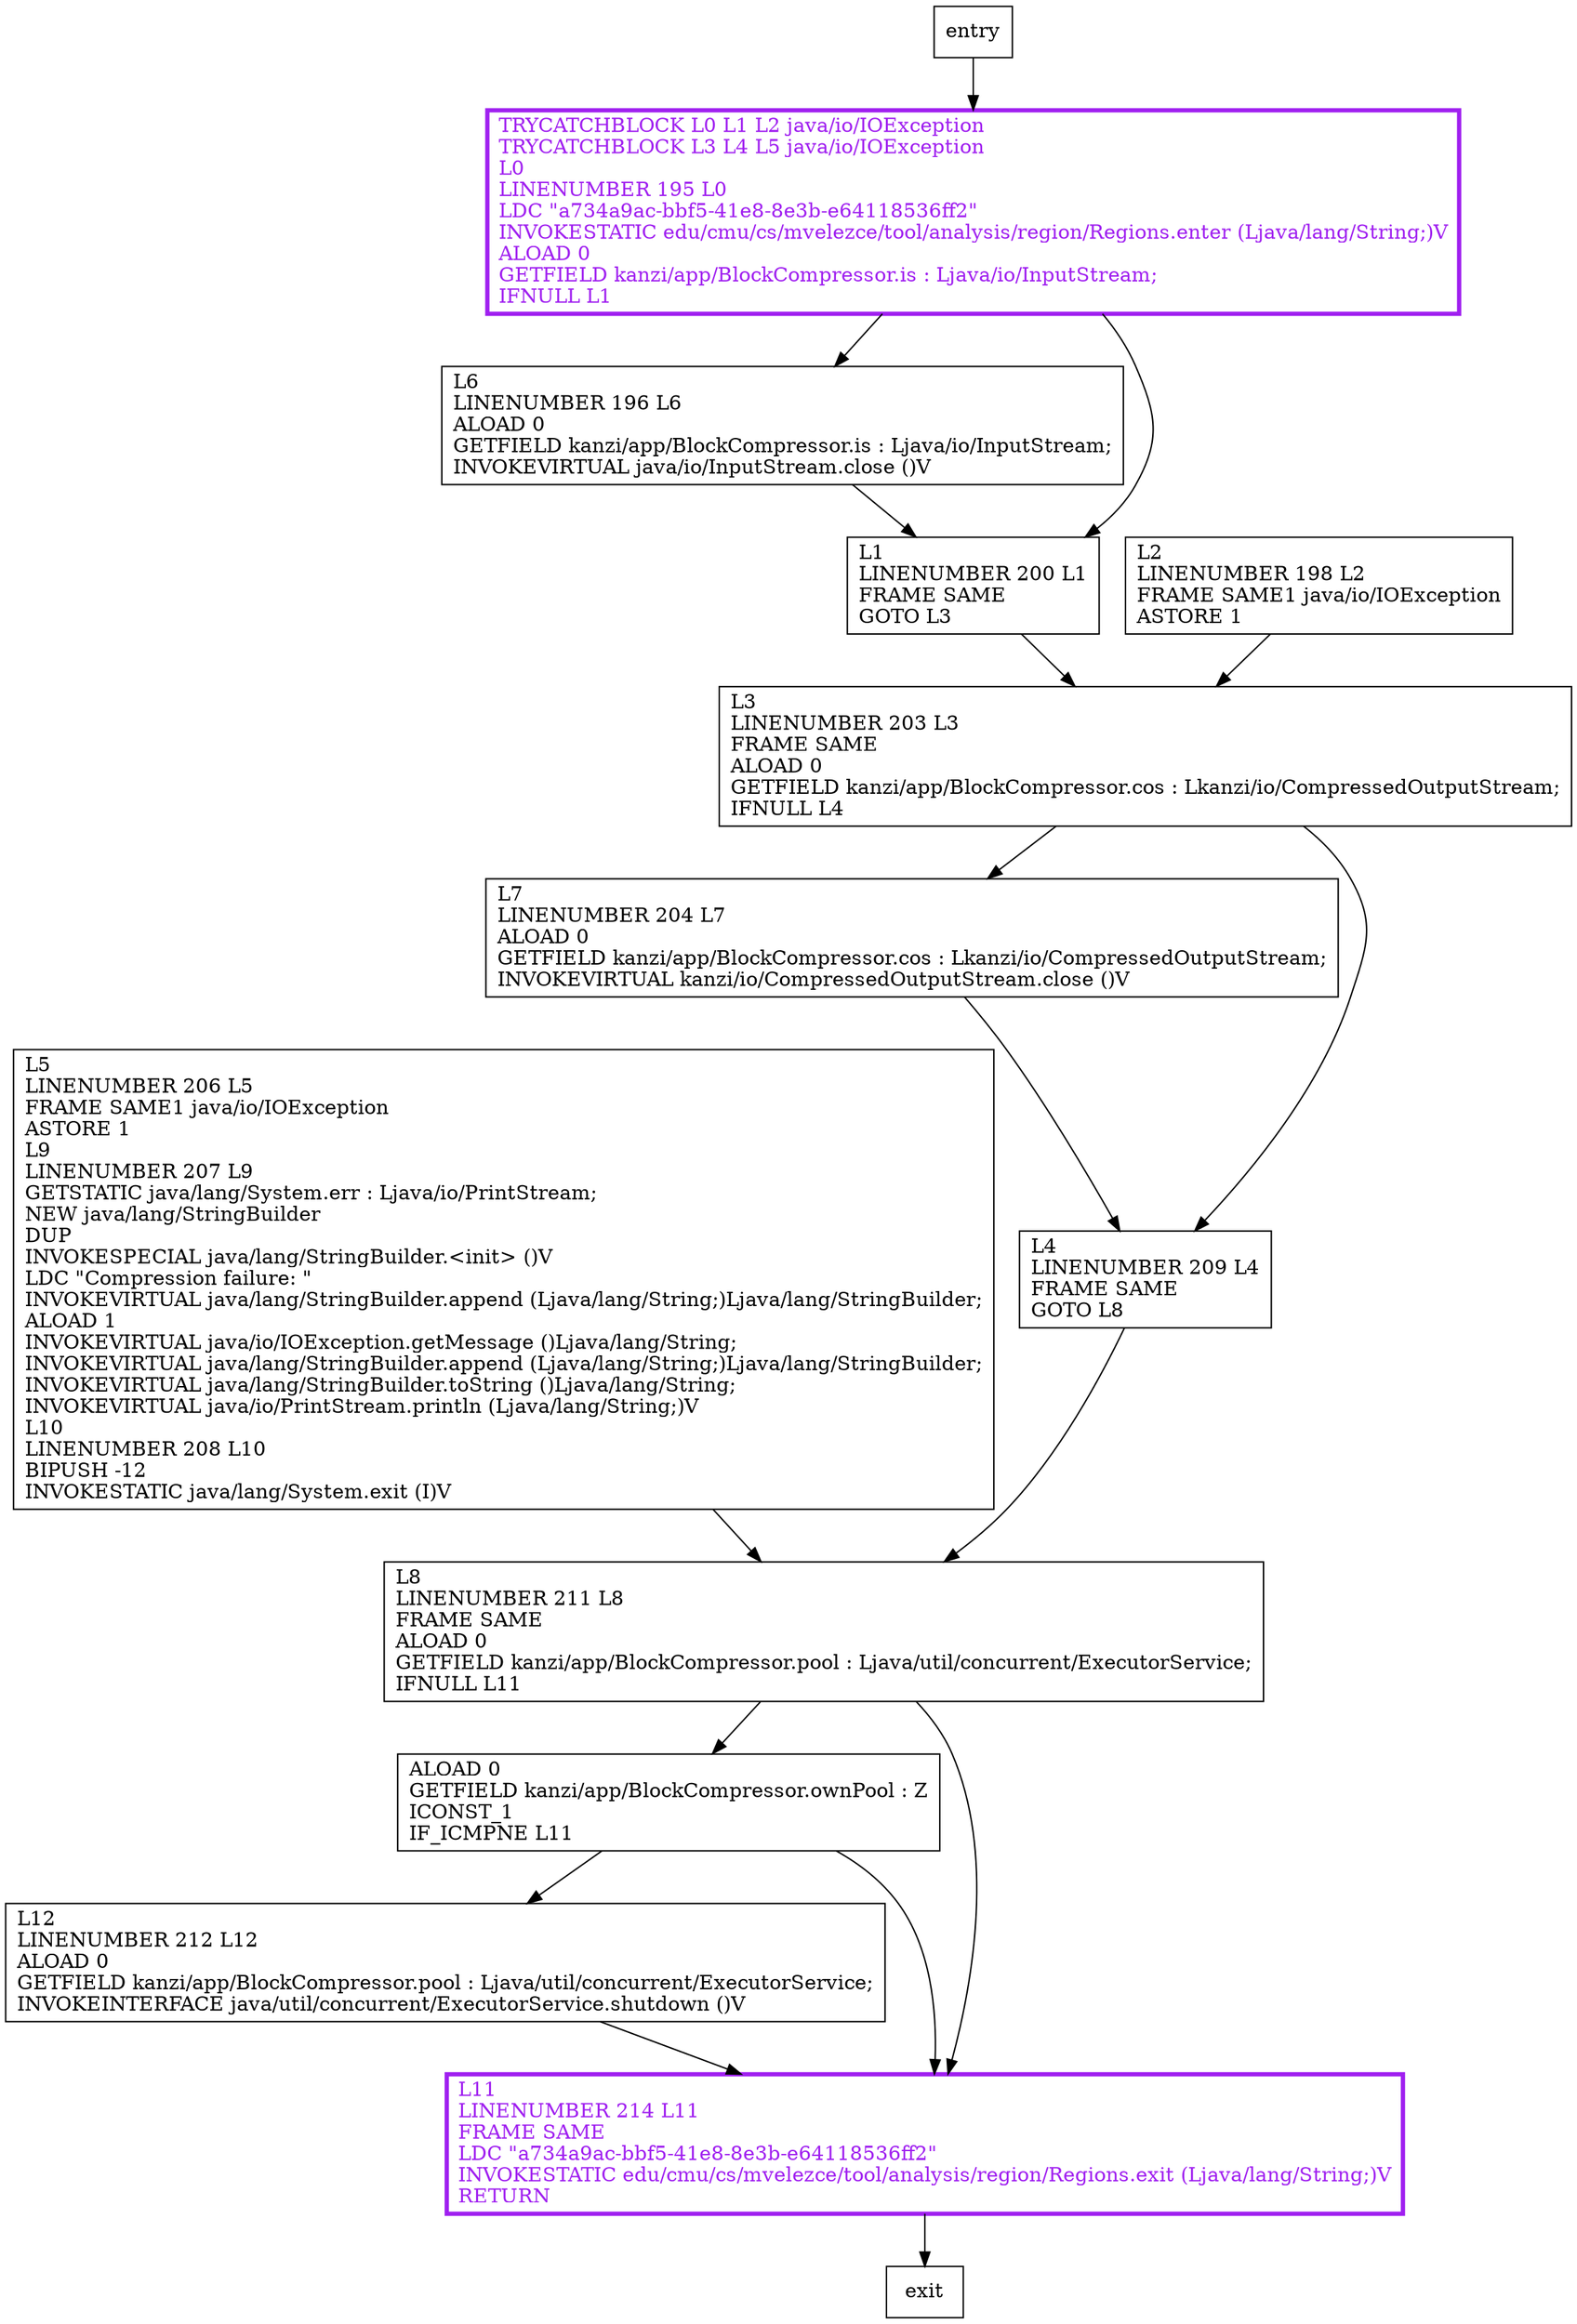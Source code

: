 digraph dispose {
node [shape=record];
1768226119 [label="L5\lLINENUMBER 206 L5\lFRAME SAME1 java/io/IOException\lASTORE 1\lL9\lLINENUMBER 207 L9\lGETSTATIC java/lang/System.err : Ljava/io/PrintStream;\lNEW java/lang/StringBuilder\lDUP\lINVOKESPECIAL java/lang/StringBuilder.\<init\> ()V\lLDC \"Compression failure: \"\lINVOKEVIRTUAL java/lang/StringBuilder.append (Ljava/lang/String;)Ljava/lang/StringBuilder;\lALOAD 1\lINVOKEVIRTUAL java/io/IOException.getMessage ()Ljava/lang/String;\lINVOKEVIRTUAL java/lang/StringBuilder.append (Ljava/lang/String;)Ljava/lang/StringBuilder;\lINVOKEVIRTUAL java/lang/StringBuilder.toString ()Ljava/lang/String;\lINVOKEVIRTUAL java/io/PrintStream.println (Ljava/lang/String;)V\lL10\lLINENUMBER 208 L10\lBIPUSH -12\lINVOKESTATIC java/lang/System.exit (I)V\l"];
112518542 [label="L6\lLINENUMBER 196 L6\lALOAD 0\lGETFIELD kanzi/app/BlockCompressor.is : Ljava/io/InputStream;\lINVOKEVIRTUAL java/io/InputStream.close ()V\l"];
13379853 [label="ALOAD 0\lGETFIELD kanzi/app/BlockCompressor.ownPool : Z\lICONST_1\lIF_ICMPNE L11\l"];
837409542 [label="L7\lLINENUMBER 204 L7\lALOAD 0\lGETFIELD kanzi/app/BlockCompressor.cos : Lkanzi/io/CompressedOutputStream;\lINVOKEVIRTUAL kanzi/io/CompressedOutputStream.close ()V\l"];
998882029 [label="L12\lLINENUMBER 212 L12\lALOAD 0\lGETFIELD kanzi/app/BlockCompressor.pool : Ljava/util/concurrent/ExecutorService;\lINVOKEINTERFACE java/util/concurrent/ExecutorService.shutdown ()V\l"];
91428582 [label="L1\lLINENUMBER 200 L1\lFRAME SAME\lGOTO L3\l"];
1910351688 [label="L3\lLINENUMBER 203 L3\lFRAME SAME\lALOAD 0\lGETFIELD kanzi/app/BlockCompressor.cos : Lkanzi/io/CompressedOutputStream;\lIFNULL L4\l"];
273728535 [label="L4\lLINENUMBER 209 L4\lFRAME SAME\lGOTO L8\l"];
2130897920 [label="L11\lLINENUMBER 214 L11\lFRAME SAME\lLDC \"a734a9ac-bbf5-41e8-8e3b-e64118536ff2\"\lINVOKESTATIC edu/cmu/cs/mvelezce/tool/analysis/region/Regions.exit (Ljava/lang/String;)V\lRETURN\l"];
227096422 [label="L2\lLINENUMBER 198 L2\lFRAME SAME1 java/io/IOException\lASTORE 1\l"];
764595604 [label="L8\lLINENUMBER 211 L8\lFRAME SAME\lALOAD 0\lGETFIELD kanzi/app/BlockCompressor.pool : Ljava/util/concurrent/ExecutorService;\lIFNULL L11\l"];
903425571 [label="TRYCATCHBLOCK L0 L1 L2 java/io/IOException\lTRYCATCHBLOCK L3 L4 L5 java/io/IOException\lL0\lLINENUMBER 195 L0\lLDC \"a734a9ac-bbf5-41e8-8e3b-e64118536ff2\"\lINVOKESTATIC edu/cmu/cs/mvelezce/tool/analysis/region/Regions.enter (Ljava/lang/String;)V\lALOAD 0\lGETFIELD kanzi/app/BlockCompressor.is : Ljava/io/InputStream;\lIFNULL L1\l"];
entry;
exit;
1768226119 -> 764595604;
112518542 -> 91428582;
13379853 -> 998882029;
13379853 -> 2130897920;
998882029 -> 2130897920;
91428582 -> 1910351688;
227096422 -> 1910351688;
entry -> 903425571;
837409542 -> 273728535;
1910351688 -> 837409542;
1910351688 -> 273728535;
273728535 -> 764595604;
2130897920 -> exit;
764595604 -> 13379853;
764595604 -> 2130897920;
903425571 -> 112518542;
903425571 -> 91428582;
2130897920[fontcolor="purple", penwidth=3, color="purple"];
903425571[fontcolor="purple", penwidth=3, color="purple"];
}
